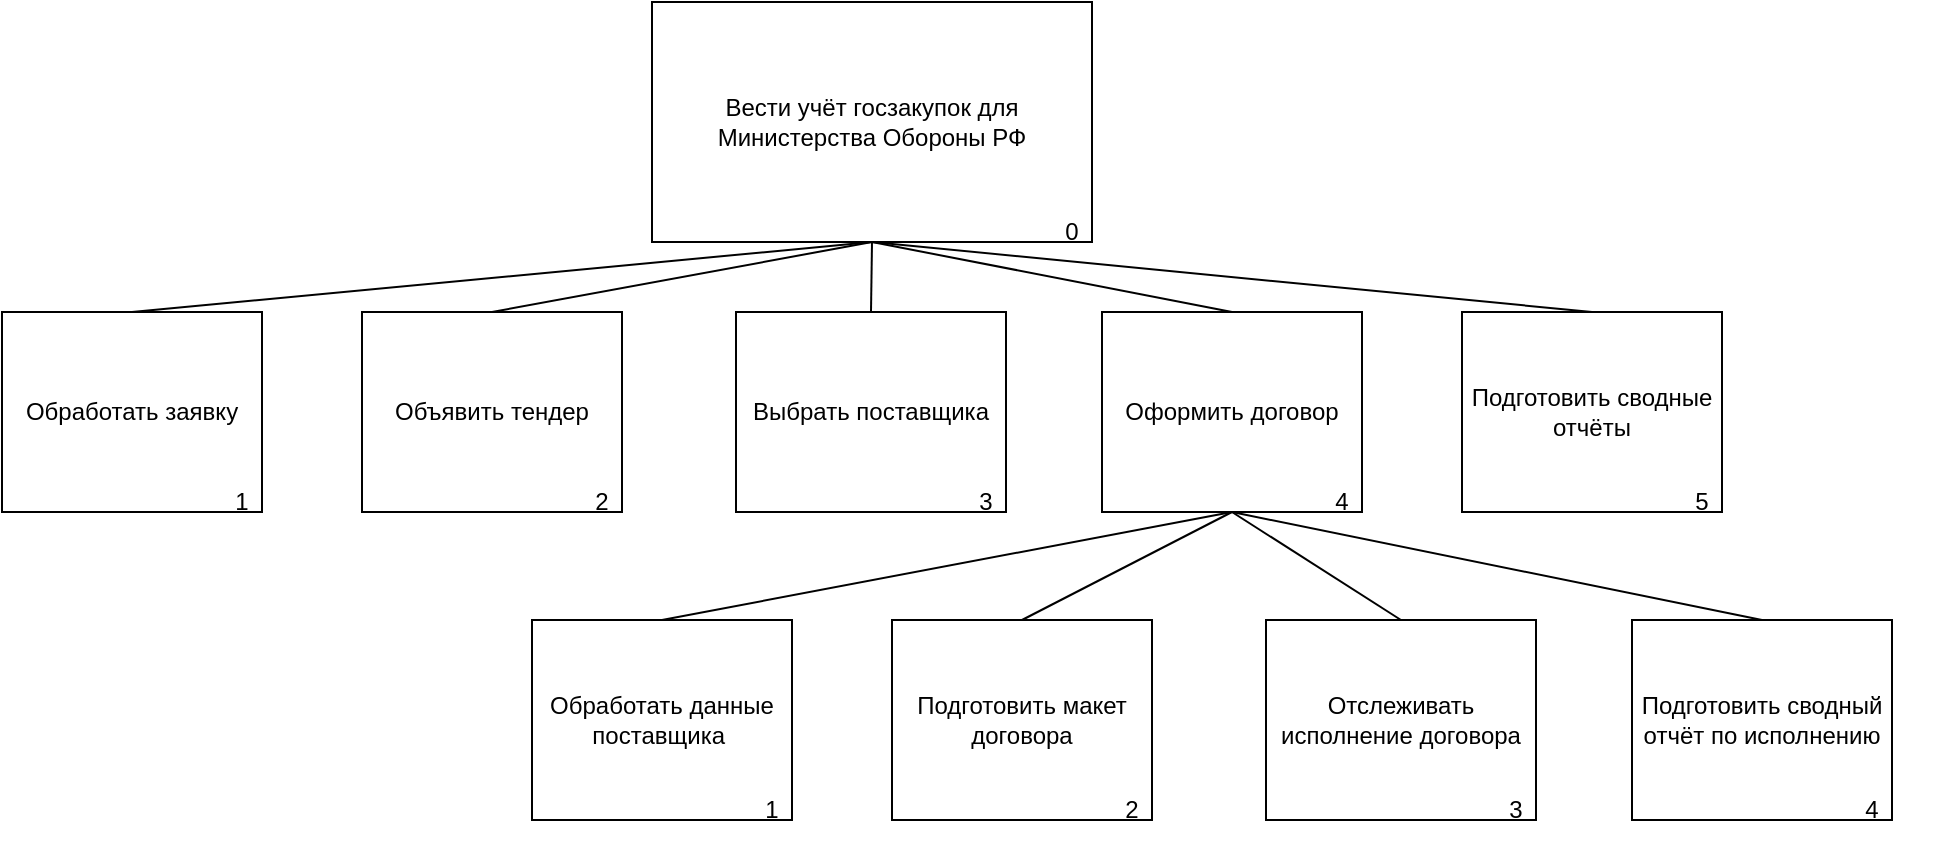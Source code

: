 <mxfile version="28.2.1">
  <diagram name="Страница — 1" id="n6ERkh-O7MdO5iA5rrtd">
    <mxGraphModel dx="1281" dy="575" grid="0" gridSize="10" guides="1" tooltips="1" connect="1" arrows="1" fold="1" page="1" pageScale="1" pageWidth="1169" pageHeight="827" math="0" shadow="0">
      <root>
        <mxCell id="0" />
        <mxCell id="1" parent="0" />
        <mxCell id="gXPfLuhk5gfkEKF09tXl-3" value="Вести учёт госзакупок для Министерства Обороны РФ" style="rounded=0;whiteSpace=wrap;html=1;" vertex="1" parent="1">
          <mxGeometry x="465" y="50" width="220" height="120" as="geometry" />
        </mxCell>
        <mxCell id="gXPfLuhk5gfkEKF09tXl-2" value="0" style="text;html=1;align=center;verticalAlign=middle;whiteSpace=wrap;rounded=0;" vertex="1" parent="1">
          <mxGeometry x="645" y="150" width="60" height="30" as="geometry" />
        </mxCell>
        <mxCell id="gXPfLuhk5gfkEKF09tXl-4" value="Выбрать поставщика" style="rounded=0;whiteSpace=wrap;html=1;" vertex="1" parent="1">
          <mxGeometry x="507" y="205" width="135" height="100" as="geometry" />
        </mxCell>
        <mxCell id="gXPfLuhk5gfkEKF09tXl-5" value="3" style="text;html=1;align=center;verticalAlign=middle;whiteSpace=wrap;rounded=0;" vertex="1" parent="1">
          <mxGeometry x="602" y="285" width="60" height="30" as="geometry" />
        </mxCell>
        <mxCell id="gXPfLuhk5gfkEKF09tXl-6" value="Оформить договор" style="rounded=0;whiteSpace=wrap;html=1;" vertex="1" parent="1">
          <mxGeometry x="690" y="205" width="130" height="100" as="geometry" />
        </mxCell>
        <mxCell id="gXPfLuhk5gfkEKF09tXl-7" value="4" style="text;html=1;align=center;verticalAlign=middle;whiteSpace=wrap;rounded=0;" vertex="1" parent="1">
          <mxGeometry x="780" y="285" width="60" height="30" as="geometry" />
        </mxCell>
        <mxCell id="gXPfLuhk5gfkEKF09tXl-8" value="Объявить тендер" style="rounded=0;whiteSpace=wrap;html=1;" vertex="1" parent="1">
          <mxGeometry x="320" y="205" width="130" height="100" as="geometry" />
        </mxCell>
        <mxCell id="gXPfLuhk5gfkEKF09tXl-9" value="2" style="text;html=1;align=center;verticalAlign=middle;whiteSpace=wrap;rounded=0;" vertex="1" parent="1">
          <mxGeometry x="410" y="285" width="60" height="30" as="geometry" />
        </mxCell>
        <mxCell id="gXPfLuhk5gfkEKF09tXl-10" value="Обработать заявку" style="rounded=0;whiteSpace=wrap;html=1;" vertex="1" parent="1">
          <mxGeometry x="140" y="205" width="130" height="100" as="geometry" />
        </mxCell>
        <mxCell id="gXPfLuhk5gfkEKF09tXl-11" value="1" style="text;html=1;align=center;verticalAlign=middle;whiteSpace=wrap;rounded=0;" vertex="1" parent="1">
          <mxGeometry x="230" y="285" width="60" height="30" as="geometry" />
        </mxCell>
        <mxCell id="gXPfLuhk5gfkEKF09tXl-12" value="Подготовить сводные отчёты" style="rounded=0;whiteSpace=wrap;html=1;" vertex="1" parent="1">
          <mxGeometry x="870" y="205" width="130" height="100" as="geometry" />
        </mxCell>
        <mxCell id="gXPfLuhk5gfkEKF09tXl-13" value="5" style="text;html=1;align=center;verticalAlign=middle;whiteSpace=wrap;rounded=0;" vertex="1" parent="1">
          <mxGeometry x="960" y="285" width="60" height="30" as="geometry" />
        </mxCell>
        <mxCell id="gXPfLuhk5gfkEKF09tXl-14" value="Отслеживать исполнение договора" style="rounded=0;whiteSpace=wrap;html=1;" vertex="1" parent="1">
          <mxGeometry x="772" y="359" width="135" height="100" as="geometry" />
        </mxCell>
        <mxCell id="gXPfLuhk5gfkEKF09tXl-15" value="3" style="text;html=1;align=center;verticalAlign=middle;whiteSpace=wrap;rounded=0;" vertex="1" parent="1">
          <mxGeometry x="867" y="439" width="60" height="30" as="geometry" />
        </mxCell>
        <mxCell id="gXPfLuhk5gfkEKF09tXl-16" value="Подготовить сводный отчёт по исполнению" style="rounded=0;whiteSpace=wrap;html=1;" vertex="1" parent="1">
          <mxGeometry x="955" y="359" width="130" height="100" as="geometry" />
        </mxCell>
        <mxCell id="gXPfLuhk5gfkEKF09tXl-17" value="4" style="text;html=1;align=center;verticalAlign=middle;whiteSpace=wrap;rounded=0;" vertex="1" parent="1">
          <mxGeometry x="1045" y="439" width="60" height="30" as="geometry" />
        </mxCell>
        <mxCell id="gXPfLuhk5gfkEKF09tXl-18" value="Подготовить макет договора" style="rounded=0;whiteSpace=wrap;html=1;" vertex="1" parent="1">
          <mxGeometry x="585" y="359" width="130" height="100" as="geometry" />
        </mxCell>
        <mxCell id="gXPfLuhk5gfkEKF09tXl-19" value="2" style="text;html=1;align=center;verticalAlign=middle;whiteSpace=wrap;rounded=0;" vertex="1" parent="1">
          <mxGeometry x="675" y="439" width="60" height="30" as="geometry" />
        </mxCell>
        <mxCell id="gXPfLuhk5gfkEKF09tXl-20" value="Обработать данные поставщика&amp;nbsp;" style="rounded=0;whiteSpace=wrap;html=1;" vertex="1" parent="1">
          <mxGeometry x="405" y="359" width="130" height="100" as="geometry" />
        </mxCell>
        <mxCell id="gXPfLuhk5gfkEKF09tXl-21" value="1" style="text;html=1;align=center;verticalAlign=middle;whiteSpace=wrap;rounded=0;" vertex="1" parent="1">
          <mxGeometry x="495" y="439" width="60" height="30" as="geometry" />
        </mxCell>
        <mxCell id="gXPfLuhk5gfkEKF09tXl-23" value="" style="endArrow=none;html=1;rounded=0;entryX=0.5;entryY=1;entryDx=0;entryDy=0;exitX=0.5;exitY=0;exitDx=0;exitDy=0;" edge="1" parent="1" source="gXPfLuhk5gfkEKF09tXl-10" target="gXPfLuhk5gfkEKF09tXl-3">
          <mxGeometry width="50" height="50" relative="1" as="geometry">
            <mxPoint x="560" y="350" as="sourcePoint" />
            <mxPoint x="610" y="300" as="targetPoint" />
          </mxGeometry>
        </mxCell>
        <mxCell id="gXPfLuhk5gfkEKF09tXl-24" value="" style="endArrow=none;html=1;rounded=0;entryX=0.5;entryY=1;entryDx=0;entryDy=0;exitX=0.5;exitY=0;exitDx=0;exitDy=0;" edge="1" parent="1" source="gXPfLuhk5gfkEKF09tXl-8" target="gXPfLuhk5gfkEKF09tXl-3">
          <mxGeometry width="50" height="50" relative="1" as="geometry">
            <mxPoint x="230" y="185" as="sourcePoint" />
            <mxPoint x="600" y="150" as="targetPoint" />
          </mxGeometry>
        </mxCell>
        <mxCell id="gXPfLuhk5gfkEKF09tXl-25" value="" style="endArrow=none;html=1;rounded=0;entryX=0.5;entryY=1;entryDx=0;entryDy=0;exitX=0.5;exitY=0;exitDx=0;exitDy=0;" edge="1" parent="1" source="gXPfLuhk5gfkEKF09tXl-4" target="gXPfLuhk5gfkEKF09tXl-3">
          <mxGeometry width="50" height="50" relative="1" as="geometry">
            <mxPoint x="230" y="215" as="sourcePoint" />
            <mxPoint x="420" y="180" as="targetPoint" />
          </mxGeometry>
        </mxCell>
        <mxCell id="gXPfLuhk5gfkEKF09tXl-26" value="" style="endArrow=none;html=1;rounded=0;entryX=0.5;entryY=1;entryDx=0;entryDy=0;exitX=0.5;exitY=0;exitDx=0;exitDy=0;" edge="1" parent="1" source="gXPfLuhk5gfkEKF09tXl-6" target="gXPfLuhk5gfkEKF09tXl-3">
          <mxGeometry width="50" height="50" relative="1" as="geometry">
            <mxPoint x="230" y="245" as="sourcePoint" />
            <mxPoint x="230" y="210" as="targetPoint" />
          </mxGeometry>
        </mxCell>
        <mxCell id="gXPfLuhk5gfkEKF09tXl-27" value="" style="endArrow=none;html=1;rounded=0;entryX=0.5;entryY=1;entryDx=0;entryDy=0;exitX=0.5;exitY=0;exitDx=0;exitDy=0;" edge="1" parent="1" source="gXPfLuhk5gfkEKF09tXl-12" target="gXPfLuhk5gfkEKF09tXl-3">
          <mxGeometry width="50" height="50" relative="1" as="geometry">
            <mxPoint x="950" y="175" as="sourcePoint" />
            <mxPoint x="770" y="140" as="targetPoint" />
          </mxGeometry>
        </mxCell>
        <mxCell id="gXPfLuhk5gfkEKF09tXl-28" value="" style="endArrow=none;html=1;rounded=0;entryX=0.5;entryY=1;entryDx=0;entryDy=0;exitX=0.5;exitY=0;exitDx=0;exitDy=0;" edge="1" parent="1" source="gXPfLuhk5gfkEKF09tXl-20" target="gXPfLuhk5gfkEKF09tXl-6">
          <mxGeometry width="50" height="50" relative="1" as="geometry">
            <mxPoint x="1280" y="175" as="sourcePoint" />
            <mxPoint x="920" y="140" as="targetPoint" />
          </mxGeometry>
        </mxCell>
        <mxCell id="gXPfLuhk5gfkEKF09tXl-29" value="" style="endArrow=none;html=1;rounded=0;entryX=0.5;entryY=0;entryDx=0;entryDy=0;exitX=0.5;exitY=1;exitDx=0;exitDy=0;" edge="1" parent="1" source="gXPfLuhk5gfkEKF09tXl-6" target="gXPfLuhk5gfkEKF09tXl-18">
          <mxGeometry width="50" height="50" relative="1" as="geometry">
            <mxPoint x="1270" y="224" as="sourcePoint" />
            <mxPoint x="1555" y="170" as="targetPoint" />
          </mxGeometry>
        </mxCell>
        <mxCell id="gXPfLuhk5gfkEKF09tXl-30" value="" style="endArrow=none;html=1;rounded=0;entryX=0.5;entryY=0;entryDx=0;entryDy=0;exitX=0.5;exitY=1;exitDx=0;exitDy=0;" edge="1" parent="1" source="gXPfLuhk5gfkEKF09tXl-6" target="gXPfLuhk5gfkEKF09tXl-14">
          <mxGeometry width="50" height="50" relative="1" as="geometry">
            <mxPoint x="949.5" y="305" as="sourcePoint" />
            <mxPoint x="844.5" y="359" as="targetPoint" />
          </mxGeometry>
        </mxCell>
        <mxCell id="gXPfLuhk5gfkEKF09tXl-32" value="" style="endArrow=none;html=1;rounded=0;entryX=0.5;entryY=0;entryDx=0;entryDy=0;exitX=0.5;exitY=1;exitDx=0;exitDy=0;" edge="1" parent="1" source="gXPfLuhk5gfkEKF09tXl-6" target="gXPfLuhk5gfkEKF09tXl-16">
          <mxGeometry width="50" height="50" relative="1" as="geometry">
            <mxPoint x="760" y="350" as="sourcePoint" />
            <mxPoint x="830" y="374" as="targetPoint" />
          </mxGeometry>
        </mxCell>
      </root>
    </mxGraphModel>
  </diagram>
</mxfile>
